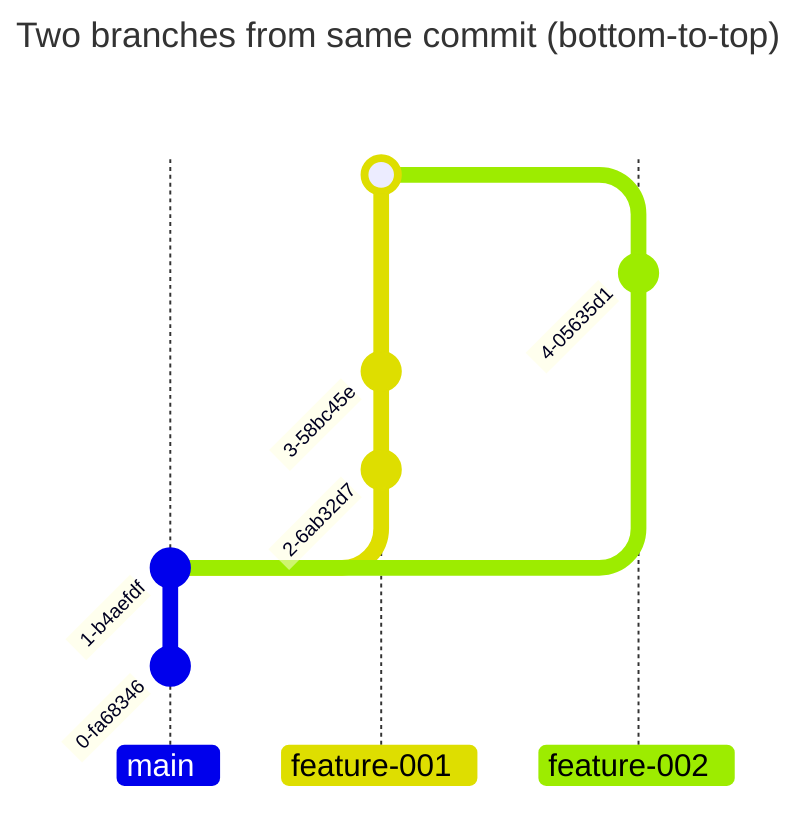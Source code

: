 ---
title: Two branches from same commit (bottom-to-top)
---
gitGraph BT:
commit
commit
branch feature-001
commit
commit
checkout main
branch feature-002
commit
checkout feature-001
merge feature-002
